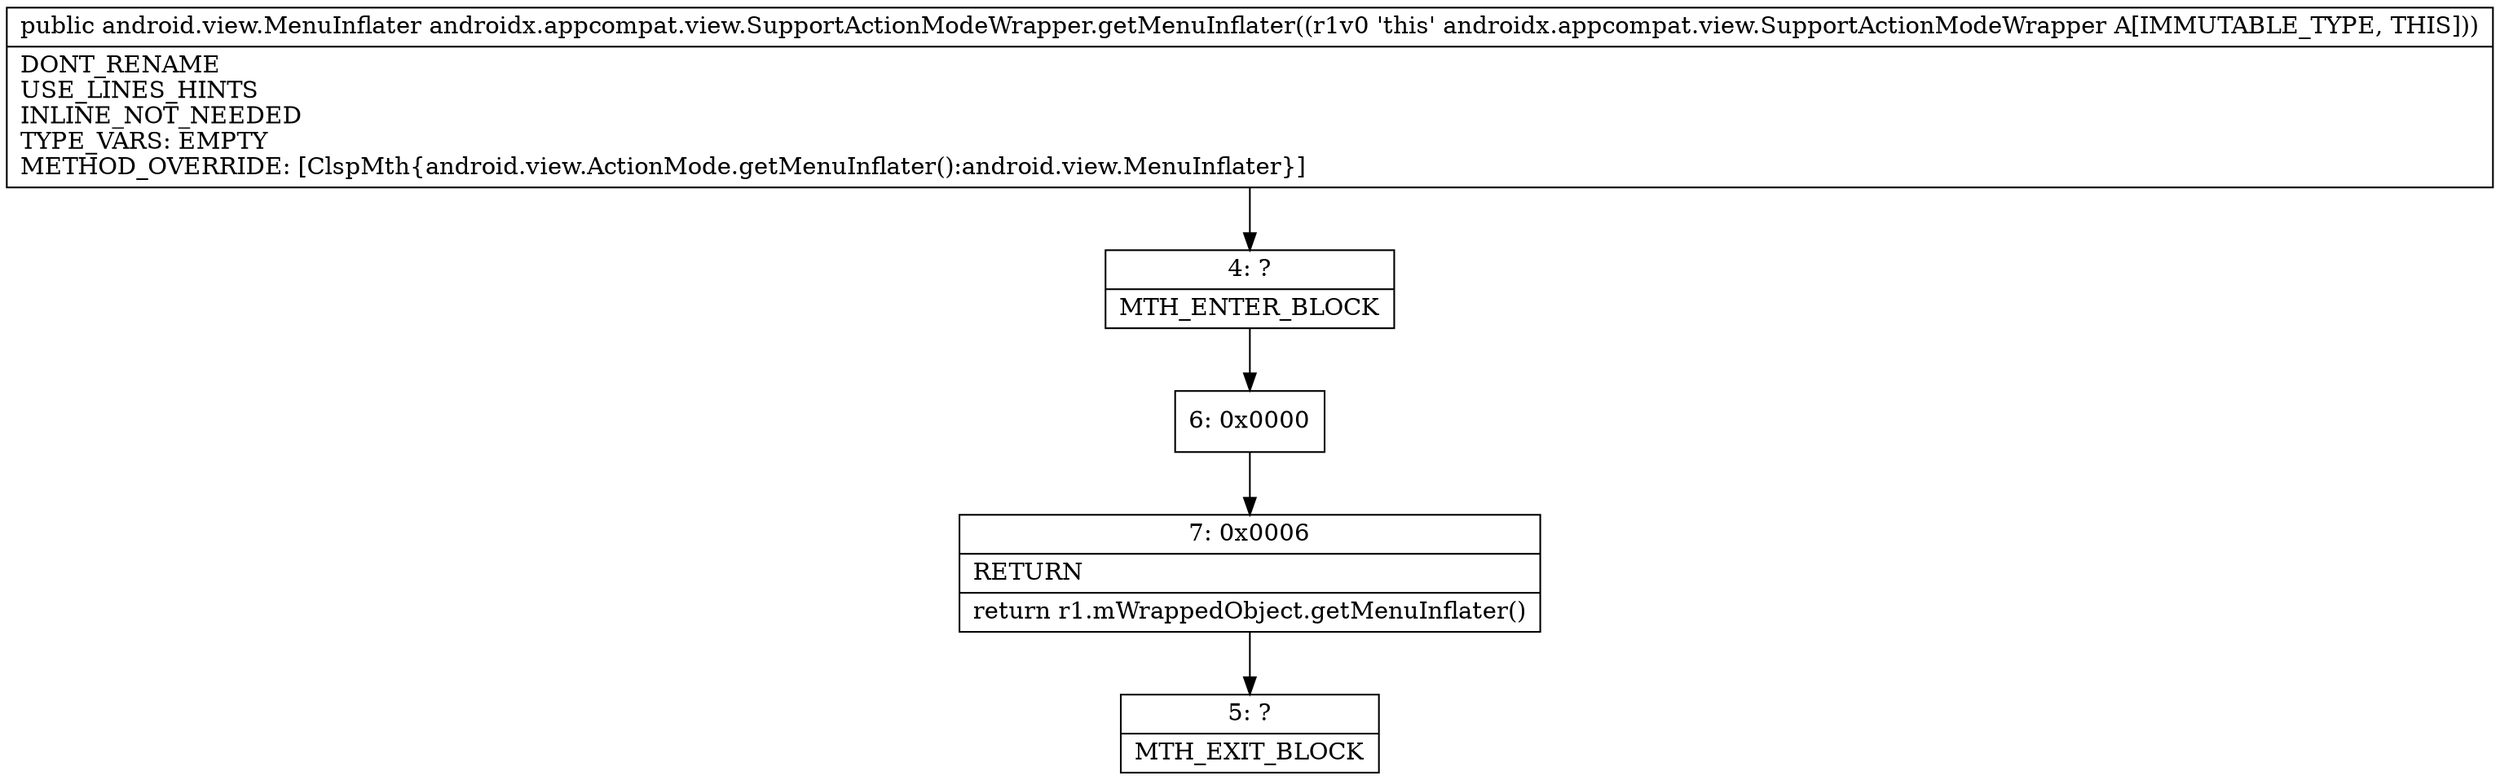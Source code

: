 digraph "CFG forandroidx.appcompat.view.SupportActionModeWrapper.getMenuInflater()Landroid\/view\/MenuInflater;" {
Node_4 [shape=record,label="{4\:\ ?|MTH_ENTER_BLOCK\l}"];
Node_6 [shape=record,label="{6\:\ 0x0000}"];
Node_7 [shape=record,label="{7\:\ 0x0006|RETURN\l|return r1.mWrappedObject.getMenuInflater()\l}"];
Node_5 [shape=record,label="{5\:\ ?|MTH_EXIT_BLOCK\l}"];
MethodNode[shape=record,label="{public android.view.MenuInflater androidx.appcompat.view.SupportActionModeWrapper.getMenuInflater((r1v0 'this' androidx.appcompat.view.SupportActionModeWrapper A[IMMUTABLE_TYPE, THIS]))  | DONT_RENAME\lUSE_LINES_HINTS\lINLINE_NOT_NEEDED\lTYPE_VARS: EMPTY\lMETHOD_OVERRIDE: [ClspMth\{android.view.ActionMode.getMenuInflater():android.view.MenuInflater\}]\l}"];
MethodNode -> Node_4;Node_4 -> Node_6;
Node_6 -> Node_7;
Node_7 -> Node_5;
}

